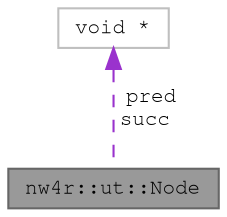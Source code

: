 digraph "nw4r::ut::Node"
{
 // LATEX_PDF_SIZE
  bgcolor="transparent";
  edge [fontname=FreeMono,fontsize=10,labelfontname=FreeMono,labelfontsize=10];
  node [fontname=FreeMono,fontsize=10,shape=box,height=0.2,width=0.4];
  Node1 [label="nw4r::ut::Node",height=0.2,width=0.4,color="gray40", fillcolor="grey60", style="filled", fontcolor="black",tooltip="Bidirectional list node."];
  Node2 -> Node1 [dir="back",color="darkorchid3",style="dashed",label=" pred\nsucc" ];
  Node2 [label="void *",height=0.2,width=0.4,color="grey75", fillcolor="white", style="filled",tooltip=" "];
}
